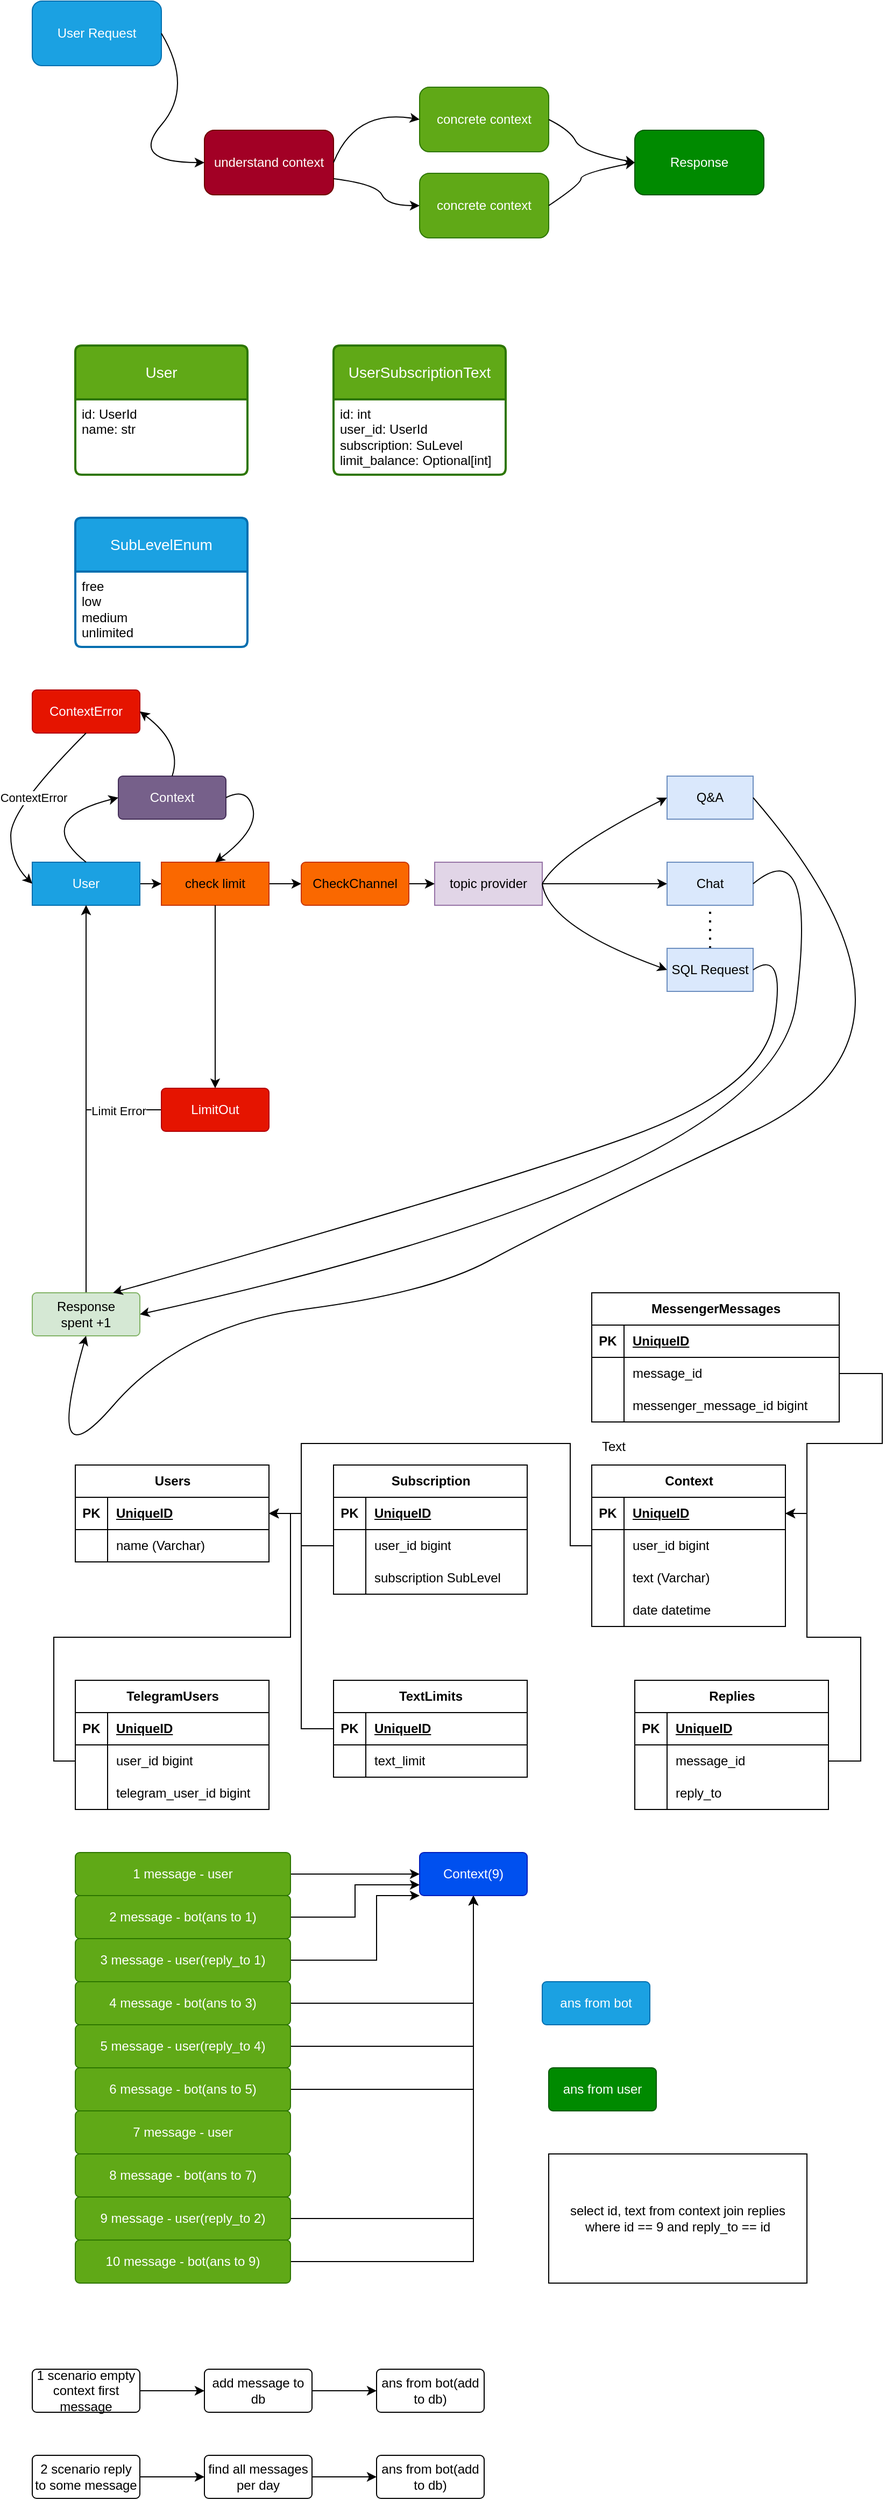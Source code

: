 <mxfile version="21.2.8" type="github">
  <diagram name="Страница 1" id="6RsI5PoxTVXbYfIFVnOP">
    <mxGraphModel dx="880" dy="484" grid="1" gridSize="10" guides="1" tooltips="1" connect="1" arrows="1" fold="1" page="1" pageScale="1" pageWidth="827" pageHeight="1169" math="0" shadow="0">
      <root>
        <mxCell id="0" />
        <mxCell id="1" parent="0" />
        <mxCell id="T8kyU2NZj58jvWLqdSKc-1" value="User Request" style="rounded=1;whiteSpace=wrap;html=1;fillColor=#1ba1e2;fontColor=#ffffff;strokeColor=#006EAF;" parent="1" vertex="1">
          <mxGeometry x="40" y="40" width="120" height="60" as="geometry" />
        </mxCell>
        <mxCell id="T8kyU2NZj58jvWLqdSKc-2" value="understand context" style="rounded=1;whiteSpace=wrap;html=1;fillColor=#a20025;fontColor=#ffffff;strokeColor=#6F0000;" parent="1" vertex="1">
          <mxGeometry x="200" y="160" width="120" height="60" as="geometry" />
        </mxCell>
        <mxCell id="T8kyU2NZj58jvWLqdSKc-3" value="concrete context" style="rounded=1;whiteSpace=wrap;html=1;fillColor=#60a917;fontColor=#ffffff;strokeColor=#2D7600;" parent="1" vertex="1">
          <mxGeometry x="400" y="120" width="120" height="60" as="geometry" />
        </mxCell>
        <mxCell id="T8kyU2NZj58jvWLqdSKc-4" value="concrete context" style="rounded=1;whiteSpace=wrap;html=1;fillColor=#60a917;fontColor=#ffffff;strokeColor=#2D7600;" parent="1" vertex="1">
          <mxGeometry x="400" y="200" width="120" height="60" as="geometry" />
        </mxCell>
        <mxCell id="T8kyU2NZj58jvWLqdSKc-5" value="" style="curved=1;endArrow=classic;html=1;rounded=0;exitX=1;exitY=0.5;exitDx=0;exitDy=0;entryX=0;entryY=0.5;entryDx=0;entryDy=0;" parent="1" source="T8kyU2NZj58jvWLqdSKc-1" target="T8kyU2NZj58jvWLqdSKc-2" edge="1">
          <mxGeometry width="50" height="50" relative="1" as="geometry">
            <mxPoint x="390" y="280" as="sourcePoint" />
            <mxPoint x="440" y="230" as="targetPoint" />
            <Array as="points">
              <mxPoint x="190" y="120" />
              <mxPoint x="130" y="190" />
            </Array>
          </mxGeometry>
        </mxCell>
        <mxCell id="T8kyU2NZj58jvWLqdSKc-6" value="" style="curved=1;endArrow=classic;html=1;rounded=0;exitX=1;exitY=0.5;exitDx=0;exitDy=0;entryX=0;entryY=0.5;entryDx=0;entryDy=0;" parent="1" source="T8kyU2NZj58jvWLqdSKc-2" target="T8kyU2NZj58jvWLqdSKc-3" edge="1">
          <mxGeometry width="50" height="50" relative="1" as="geometry">
            <mxPoint x="390" y="280" as="sourcePoint" />
            <mxPoint x="440" y="230" as="targetPoint" />
            <Array as="points">
              <mxPoint x="340" y="140" />
            </Array>
          </mxGeometry>
        </mxCell>
        <mxCell id="T8kyU2NZj58jvWLqdSKc-7" value="" style="curved=1;endArrow=classic;html=1;rounded=0;exitX=1;exitY=0.75;exitDx=0;exitDy=0;entryX=0;entryY=0.5;entryDx=0;entryDy=0;" parent="1" source="T8kyU2NZj58jvWLqdSKc-2" target="T8kyU2NZj58jvWLqdSKc-4" edge="1">
          <mxGeometry width="50" height="50" relative="1" as="geometry">
            <mxPoint x="360" y="370" as="sourcePoint" />
            <mxPoint x="410" y="320" as="targetPoint" />
            <Array as="points">
              <mxPoint x="360" y="210" />
              <mxPoint x="370" y="230" />
            </Array>
          </mxGeometry>
        </mxCell>
        <mxCell id="T8kyU2NZj58jvWLqdSKc-8" value="Response" style="rounded=1;whiteSpace=wrap;html=1;fillColor=#008a00;fontColor=#ffffff;strokeColor=#005700;" parent="1" vertex="1">
          <mxGeometry x="600" y="160" width="120" height="60" as="geometry" />
        </mxCell>
        <mxCell id="T8kyU2NZj58jvWLqdSKc-9" value="" style="curved=1;endArrow=classic;html=1;rounded=0;exitX=1;exitY=0.5;exitDx=0;exitDy=0;entryX=0;entryY=0.5;entryDx=0;entryDy=0;" parent="1" source="T8kyU2NZj58jvWLqdSKc-3" target="T8kyU2NZj58jvWLqdSKc-8" edge="1">
          <mxGeometry width="50" height="50" relative="1" as="geometry">
            <mxPoint x="570" y="140" as="sourcePoint" />
            <mxPoint x="620" y="90" as="targetPoint" />
            <Array as="points">
              <mxPoint x="540" y="160" />
              <mxPoint x="550" y="180" />
            </Array>
          </mxGeometry>
        </mxCell>
        <mxCell id="T8kyU2NZj58jvWLqdSKc-10" value="" style="curved=1;endArrow=classic;html=1;rounded=0;exitX=1;exitY=0.5;exitDx=0;exitDy=0;entryX=0;entryY=0.5;entryDx=0;entryDy=0;" parent="1" source="T8kyU2NZj58jvWLqdSKc-4" target="T8kyU2NZj58jvWLqdSKc-8" edge="1">
          <mxGeometry width="50" height="50" relative="1" as="geometry">
            <mxPoint x="700" y="280" as="sourcePoint" />
            <mxPoint x="750" y="230" as="targetPoint" />
            <Array as="points">
              <mxPoint x="550" y="210" />
              <mxPoint x="550" y="200" />
            </Array>
          </mxGeometry>
        </mxCell>
        <mxCell id="aFjH2-REhS1qnBzDX-Ag-1" value="User" style="swimlane;childLayout=stackLayout;horizontal=1;startSize=50;horizontalStack=0;rounded=1;fontSize=14;fontStyle=0;strokeWidth=2;resizeParent=0;resizeLast=1;shadow=0;dashed=0;align=center;arcSize=4;whiteSpace=wrap;html=1;fillColor=#60a917;fontColor=#ffffff;strokeColor=#2D7600;" parent="1" vertex="1">
          <mxGeometry x="80" y="360" width="160" height="120" as="geometry" />
        </mxCell>
        <mxCell id="aFjH2-REhS1qnBzDX-Ag-2" value="id: UserId&lt;br&gt;name: str" style="align=left;strokeColor=none;fillColor=none;spacingLeft=4;fontSize=12;verticalAlign=top;resizable=0;rotatable=0;part=1;html=1;" parent="aFjH2-REhS1qnBzDX-Ag-1" vertex="1">
          <mxGeometry y="50" width="160" height="70" as="geometry" />
        </mxCell>
        <mxCell id="aFjH2-REhS1qnBzDX-Ag-5" value="SubLevelEnum" style="swimlane;childLayout=stackLayout;horizontal=1;startSize=50;horizontalStack=0;rounded=1;fontSize=14;fontStyle=0;strokeWidth=2;resizeParent=0;resizeLast=1;shadow=0;dashed=0;align=center;arcSize=4;whiteSpace=wrap;html=1;fillColor=#1ba1e2;fontColor=#ffffff;strokeColor=#006EAF;" parent="1" vertex="1">
          <mxGeometry x="80" y="520" width="160" height="120" as="geometry" />
        </mxCell>
        <mxCell id="aFjH2-REhS1qnBzDX-Ag-6" value="free&lt;br&gt;low&lt;br&gt;medium&lt;br&gt;unlimited" style="align=left;strokeColor=none;fillColor=none;spacingLeft=4;fontSize=12;verticalAlign=top;resizable=0;rotatable=0;part=1;html=1;" parent="aFjH2-REhS1qnBzDX-Ag-5" vertex="1">
          <mxGeometry y="50" width="160" height="70" as="geometry" />
        </mxCell>
        <mxCell id="aFjH2-REhS1qnBzDX-Ag-9" style="edgeStyle=orthogonalEdgeStyle;rounded=0;orthogonalLoop=1;jettySize=auto;html=1;entryX=0;entryY=0.5;entryDx=0;entryDy=0;" parent="1" source="aFjH2-REhS1qnBzDX-Ag-7" target="aFjH2-REhS1qnBzDX-Ag-8" edge="1">
          <mxGeometry relative="1" as="geometry" />
        </mxCell>
        <mxCell id="aFjH2-REhS1qnBzDX-Ag-7" value="User" style="whiteSpace=wrap;html=1;align=center;fillColor=#1ba1e2;fontColor=#ffffff;strokeColor=#006EAF;" parent="1" vertex="1">
          <mxGeometry x="40" y="840" width="100" height="40" as="geometry" />
        </mxCell>
        <mxCell id="aFjH2-REhS1qnBzDX-Ag-48" style="edgeStyle=orthogonalEdgeStyle;rounded=0;orthogonalLoop=1;jettySize=auto;html=1;entryX=0;entryY=0.5;entryDx=0;entryDy=0;" parent="1" source="aFjH2-REhS1qnBzDX-Ag-8" target="aFjH2-REhS1qnBzDX-Ag-47" edge="1">
          <mxGeometry relative="1" as="geometry" />
        </mxCell>
        <mxCell id="aFjH2-REhS1qnBzDX-Ag-8" value="check limit" style="whiteSpace=wrap;html=1;align=center;fillColor=#fa6800;fontColor=#000000;strokeColor=#C73500;" parent="1" vertex="1">
          <mxGeometry x="160" y="840" width="100" height="40" as="geometry" />
        </mxCell>
        <mxCell id="aFjH2-REhS1qnBzDX-Ag-10" value="topic provider" style="whiteSpace=wrap;html=1;align=center;fillColor=#e1d5e7;strokeColor=#9673a6;" parent="1" vertex="1">
          <mxGeometry x="414" y="840" width="100" height="40" as="geometry" />
        </mxCell>
        <mxCell id="aFjH2-REhS1qnBzDX-Ag-11" value="UserSubscriptionText" style="swimlane;childLayout=stackLayout;horizontal=1;startSize=50;horizontalStack=0;rounded=1;fontSize=14;fontStyle=0;strokeWidth=2;resizeParent=0;resizeLast=1;shadow=0;dashed=0;align=center;arcSize=4;whiteSpace=wrap;html=1;fillColor=#60a917;fontColor=#ffffff;strokeColor=#2D7600;" parent="1" vertex="1">
          <mxGeometry x="320" y="360" width="160" height="120" as="geometry" />
        </mxCell>
        <mxCell id="aFjH2-REhS1qnBzDX-Ag-12" value="id: int&lt;br&gt;user_id: UserId&lt;br&gt;subscription: SuLevel&lt;br&gt;limit_balance: Optional[int]" style="align=left;strokeColor=none;fillColor=none;spacingLeft=4;fontSize=12;verticalAlign=top;resizable=0;rotatable=0;part=1;html=1;" parent="aFjH2-REhS1qnBzDX-Ag-11" vertex="1">
          <mxGeometry y="50" width="160" height="70" as="geometry" />
        </mxCell>
        <mxCell id="aFjH2-REhS1qnBzDX-Ag-15" value="Q&amp;amp;A" style="whiteSpace=wrap;html=1;align=center;fillColor=#dae8fc;strokeColor=#6c8ebf;" parent="1" vertex="1">
          <mxGeometry x="630" y="760" width="80" height="40" as="geometry" />
        </mxCell>
        <mxCell id="aFjH2-REhS1qnBzDX-Ag-16" value="Chat" style="whiteSpace=wrap;html=1;align=center;fillColor=#dae8fc;strokeColor=#6c8ebf;" parent="1" vertex="1">
          <mxGeometry x="630" y="840" width="80" height="40" as="geometry" />
        </mxCell>
        <mxCell id="aFjH2-REhS1qnBzDX-Ag-17" value="" style="endArrow=none;dashed=1;html=1;dashPattern=1 3;strokeWidth=2;rounded=0;entryX=0.5;entryY=1;entryDx=0;entryDy=0;exitX=0.5;exitY=0;exitDx=0;exitDy=0;" parent="1" source="aFjH2-REhS1qnBzDX-Ag-18" target="aFjH2-REhS1qnBzDX-Ag-16" edge="1">
          <mxGeometry width="50" height="50" relative="1" as="geometry">
            <mxPoint x="670" y="910" as="sourcePoint" />
            <mxPoint x="680" y="900" as="targetPoint" />
          </mxGeometry>
        </mxCell>
        <mxCell id="aFjH2-REhS1qnBzDX-Ag-18" value="SQL Request" style="whiteSpace=wrap;html=1;align=center;fillColor=#dae8fc;strokeColor=#6c8ebf;" parent="1" vertex="1">
          <mxGeometry x="630" y="920" width="80" height="40" as="geometry" />
        </mxCell>
        <mxCell id="aFjH2-REhS1qnBzDX-Ag-19" value="" style="curved=1;endArrow=classic;html=1;rounded=0;exitX=1;exitY=0.5;exitDx=0;exitDy=0;entryX=0;entryY=0.5;entryDx=0;entryDy=0;" parent="1" source="aFjH2-REhS1qnBzDX-Ag-10" target="aFjH2-REhS1qnBzDX-Ag-15" edge="1">
          <mxGeometry width="50" height="50" relative="1" as="geometry">
            <mxPoint x="410" y="800" as="sourcePoint" />
            <mxPoint x="460" y="750" as="targetPoint" />
            <Array as="points">
              <mxPoint x="530" y="830" />
            </Array>
          </mxGeometry>
        </mxCell>
        <mxCell id="aFjH2-REhS1qnBzDX-Ag-20" value="" style="curved=1;endArrow=classic;html=1;rounded=0;exitX=1;exitY=0.5;exitDx=0;exitDy=0;entryX=0;entryY=0.5;entryDx=0;entryDy=0;" parent="1" source="aFjH2-REhS1qnBzDX-Ag-10" target="aFjH2-REhS1qnBzDX-Ag-16" edge="1">
          <mxGeometry width="50" height="50" relative="1" as="geometry">
            <mxPoint x="480" y="870" as="sourcePoint" />
            <mxPoint x="530" y="820" as="targetPoint" />
            <Array as="points">
              <mxPoint x="550" y="860" />
            </Array>
          </mxGeometry>
        </mxCell>
        <mxCell id="aFjH2-REhS1qnBzDX-Ag-21" value="" style="curved=1;endArrow=classic;html=1;rounded=0;exitX=1;exitY=0.5;exitDx=0;exitDy=0;entryX=0;entryY=0.5;entryDx=0;entryDy=0;" parent="1" source="aFjH2-REhS1qnBzDX-Ag-10" target="aFjH2-REhS1qnBzDX-Ag-18" edge="1">
          <mxGeometry width="50" height="50" relative="1" as="geometry">
            <mxPoint x="520" y="950" as="sourcePoint" />
            <mxPoint x="570" y="900" as="targetPoint" />
            <Array as="points">
              <mxPoint x="520" y="900" />
            </Array>
          </mxGeometry>
        </mxCell>
        <mxCell id="aFjH2-REhS1qnBzDX-Ag-26" style="edgeStyle=orthogonalEdgeStyle;rounded=0;orthogonalLoop=1;jettySize=auto;html=1;exitX=0.5;exitY=0;exitDx=0;exitDy=0;entryX=0.5;entryY=1;entryDx=0;entryDy=0;" parent="1" source="aFjH2-REhS1qnBzDX-Ag-22" target="aFjH2-REhS1qnBzDX-Ag-7" edge="1">
          <mxGeometry relative="1" as="geometry" />
        </mxCell>
        <mxCell id="aFjH2-REhS1qnBzDX-Ag-22" value="Response&lt;br&gt;spent +1" style="rounded=1;arcSize=10;whiteSpace=wrap;html=1;align=center;fillColor=#d5e8d4;strokeColor=#82b366;" parent="1" vertex="1">
          <mxGeometry x="40" y="1240" width="100" height="40" as="geometry" />
        </mxCell>
        <mxCell id="aFjH2-REhS1qnBzDX-Ag-23" value="" style="curved=1;endArrow=classic;html=1;rounded=0;exitX=1;exitY=0.5;exitDx=0;exitDy=0;entryX=0.5;entryY=1;entryDx=0;entryDy=0;" parent="1" source="aFjH2-REhS1qnBzDX-Ag-15" target="aFjH2-REhS1qnBzDX-Ag-22" edge="1">
          <mxGeometry width="50" height="50" relative="1" as="geometry">
            <mxPoint x="700" y="790" as="sourcePoint" />
            <mxPoint x="750" y="740" as="targetPoint" />
            <Array as="points">
              <mxPoint x="900" y="1000" />
              <mxPoint x="520" y="1180" />
              <mxPoint x="410" y="1240" />
              <mxPoint x="180" y="1270" />
              <mxPoint x="50" y="1420" />
            </Array>
          </mxGeometry>
        </mxCell>
        <mxCell id="aFjH2-REhS1qnBzDX-Ag-24" value="" style="curved=1;endArrow=classic;html=1;rounded=0;exitX=1;exitY=0.5;exitDx=0;exitDy=0;entryX=1;entryY=0.5;entryDx=0;entryDy=0;" parent="1" source="aFjH2-REhS1qnBzDX-Ag-16" target="aFjH2-REhS1qnBzDX-Ag-22" edge="1">
          <mxGeometry width="50" height="50" relative="1" as="geometry">
            <mxPoint x="720" y="810" as="sourcePoint" />
            <mxPoint x="770" y="760" as="targetPoint" />
            <Array as="points">
              <mxPoint x="770" y="810" />
              <mxPoint x="730" y="1130" />
            </Array>
          </mxGeometry>
        </mxCell>
        <mxCell id="aFjH2-REhS1qnBzDX-Ag-25" value="" style="curved=1;endArrow=classic;html=1;rounded=0;exitX=1;exitY=0.5;exitDx=0;exitDy=0;entryX=0.75;entryY=0;entryDx=0;entryDy=0;" parent="1" source="aFjH2-REhS1qnBzDX-Ag-18" target="aFjH2-REhS1qnBzDX-Ag-22" edge="1">
          <mxGeometry width="50" height="50" relative="1" as="geometry">
            <mxPoint x="690" y="920" as="sourcePoint" />
            <mxPoint x="740" y="870" as="targetPoint" />
            <Array as="points">
              <mxPoint x="740" y="920" />
              <mxPoint x="720" y="1050" />
              <mxPoint x="470" y="1140" />
            </Array>
          </mxGeometry>
        </mxCell>
        <mxCell id="aFjH2-REhS1qnBzDX-Ag-29" style="edgeStyle=orthogonalEdgeStyle;rounded=0;orthogonalLoop=1;jettySize=auto;html=1;entryX=0.5;entryY=1;entryDx=0;entryDy=0;" parent="1" source="aFjH2-REhS1qnBzDX-Ag-28" target="aFjH2-REhS1qnBzDX-Ag-7" edge="1">
          <mxGeometry relative="1" as="geometry" />
        </mxCell>
        <mxCell id="aFjH2-REhS1qnBzDX-Ag-30" value="Limit Error" style="edgeLabel;html=1;align=center;verticalAlign=middle;resizable=0;points=[];" parent="aFjH2-REhS1qnBzDX-Ag-29" vertex="1" connectable="0">
          <mxGeometry x="-0.035" y="2" relative="1" as="geometry">
            <mxPoint x="32" y="56" as="offset" />
          </mxGeometry>
        </mxCell>
        <mxCell id="aFjH2-REhS1qnBzDX-Ag-28" value="LimitOut" style="rounded=1;arcSize=10;whiteSpace=wrap;html=1;align=center;fillColor=#e51400;fontColor=#ffffff;strokeColor=#B20000;" parent="1" vertex="1">
          <mxGeometry x="160" y="1050" width="100" height="40" as="geometry" />
        </mxCell>
        <mxCell id="aFjH2-REhS1qnBzDX-Ag-37" style="edgeStyle=orthogonalEdgeStyle;rounded=0;orthogonalLoop=1;jettySize=auto;html=1;entryX=0.5;entryY=0;entryDx=0;entryDy=0;exitX=0.5;exitY=1;exitDx=0;exitDy=0;" parent="1" source="aFjH2-REhS1qnBzDX-Ag-8" target="aFjH2-REhS1qnBzDX-Ag-28" edge="1">
          <mxGeometry relative="1" as="geometry">
            <mxPoint x="250" y="1040" as="sourcePoint" />
          </mxGeometry>
        </mxCell>
        <mxCell id="aFjH2-REhS1qnBzDX-Ag-38" value="Context" style="rounded=1;arcSize=10;whiteSpace=wrap;html=1;align=center;fillColor=#76608a;fontColor=#ffffff;strokeColor=#432D57;" parent="1" vertex="1">
          <mxGeometry x="120" y="760" width="100" height="40" as="geometry" />
        </mxCell>
        <mxCell id="aFjH2-REhS1qnBzDX-Ag-39" value="" style="curved=1;endArrow=classic;html=1;rounded=0;exitX=0.5;exitY=0;exitDx=0;exitDy=0;entryX=0;entryY=0.5;entryDx=0;entryDy=0;" parent="1" source="aFjH2-REhS1qnBzDX-Ag-7" target="aFjH2-REhS1qnBzDX-Ag-38" edge="1">
          <mxGeometry width="50" height="50" relative="1" as="geometry">
            <mxPoint x="220" y="820" as="sourcePoint" />
            <mxPoint x="270" y="770" as="targetPoint" />
            <Array as="points">
              <mxPoint x="40" y="800" />
            </Array>
          </mxGeometry>
        </mxCell>
        <mxCell id="aFjH2-REhS1qnBzDX-Ag-40" value="" style="curved=1;endArrow=classic;html=1;rounded=0;exitX=1;exitY=0.5;exitDx=0;exitDy=0;entryX=0.5;entryY=0;entryDx=0;entryDy=0;" parent="1" source="aFjH2-REhS1qnBzDX-Ag-38" target="aFjH2-REhS1qnBzDX-Ag-8" edge="1">
          <mxGeometry width="50" height="50" relative="1" as="geometry">
            <mxPoint x="260" y="800" as="sourcePoint" />
            <mxPoint x="310" y="750" as="targetPoint" />
            <Array as="points">
              <mxPoint x="240" y="770" />
              <mxPoint x="250" y="810" />
            </Array>
          </mxGeometry>
        </mxCell>
        <mxCell id="aFjH2-REhS1qnBzDX-Ag-42" value="ContextError" style="rounded=1;arcSize=10;whiteSpace=wrap;html=1;align=center;fillColor=#e51400;fontColor=#ffffff;strokeColor=#B20000;" parent="1" vertex="1">
          <mxGeometry x="40" y="680" width="100" height="40" as="geometry" />
        </mxCell>
        <mxCell id="aFjH2-REhS1qnBzDX-Ag-43" value="" style="curved=1;endArrow=classic;html=1;rounded=0;exitX=0.5;exitY=0;exitDx=0;exitDy=0;entryX=1;entryY=0.5;entryDx=0;entryDy=0;" parent="1" source="aFjH2-REhS1qnBzDX-Ag-38" target="aFjH2-REhS1qnBzDX-Ag-42" edge="1">
          <mxGeometry width="50" height="50" relative="1" as="geometry">
            <mxPoint x="170" y="730" as="sourcePoint" />
            <mxPoint x="220" y="680" as="targetPoint" />
            <Array as="points">
              <mxPoint x="180" y="730" />
            </Array>
          </mxGeometry>
        </mxCell>
        <mxCell id="aFjH2-REhS1qnBzDX-Ag-44" value="" style="curved=1;endArrow=classic;html=1;rounded=0;exitX=0.5;exitY=1;exitDx=0;exitDy=0;entryX=0;entryY=0.5;entryDx=0;entryDy=0;" parent="1" source="aFjH2-REhS1qnBzDX-Ag-42" target="aFjH2-REhS1qnBzDX-Ag-7" edge="1">
          <mxGeometry width="50" height="50" relative="1" as="geometry">
            <mxPoint x="-50" y="780" as="sourcePoint" />
            <mxPoint y="730" as="targetPoint" />
            <Array as="points">
              <mxPoint x="20" y="790" />
              <mxPoint x="20" y="840" />
            </Array>
          </mxGeometry>
        </mxCell>
        <mxCell id="aFjH2-REhS1qnBzDX-Ag-45" value="ContextError" style="edgeLabel;html=1;align=center;verticalAlign=middle;resizable=0;points=[];" parent="aFjH2-REhS1qnBzDX-Ag-44" vertex="1" connectable="0">
          <mxGeometry x="-0.129" y="8" relative="1" as="geometry">
            <mxPoint as="offset" />
          </mxGeometry>
        </mxCell>
        <mxCell id="aFjH2-REhS1qnBzDX-Ag-49" style="edgeStyle=orthogonalEdgeStyle;rounded=0;orthogonalLoop=1;jettySize=auto;html=1;entryX=0;entryY=0.5;entryDx=0;entryDy=0;" parent="1" source="aFjH2-REhS1qnBzDX-Ag-47" target="aFjH2-REhS1qnBzDX-Ag-10" edge="1">
          <mxGeometry relative="1" as="geometry" />
        </mxCell>
        <mxCell id="aFjH2-REhS1qnBzDX-Ag-47" value="CheckChannel" style="rounded=1;arcSize=10;whiteSpace=wrap;html=1;align=center;fillColor=#fa6800;fontColor=#000000;strokeColor=#C73500;" parent="1" vertex="1">
          <mxGeometry x="290" y="840" width="100" height="40" as="geometry" />
        </mxCell>
        <mxCell id="ORnXR_ClGoXsmL2BojM3-41" style="edgeStyle=orthogonalEdgeStyle;rounded=0;orthogonalLoop=1;jettySize=auto;html=1;entryX=0;entryY=0.5;entryDx=0;entryDy=0;" parent="1" edge="1">
          <mxGeometry relative="1" as="geometry">
            <Array as="points">
              <mxPoint x="520" y="1515" />
              <mxPoint x="520" y="1390" />
              <mxPoint x="40" y="1390" />
              <mxPoint x="40" y="1515" />
            </Array>
            <mxPoint x="80" y="1515" as="targetPoint" />
          </mxGeometry>
        </mxCell>
        <mxCell id="3xsTGDCE_ri1HnCmCkEs-1" value="Users" style="shape=table;startSize=30;container=1;collapsible=1;childLayout=tableLayout;fixedRows=1;rowLines=0;fontStyle=1;align=center;resizeLast=1;html=1;" parent="1" vertex="1">
          <mxGeometry x="80" y="1400" width="180" height="90" as="geometry" />
        </mxCell>
        <mxCell id="3xsTGDCE_ri1HnCmCkEs-2" value="" style="shape=tableRow;horizontal=0;startSize=0;swimlaneHead=0;swimlaneBody=0;fillColor=none;collapsible=0;dropTarget=0;points=[[0,0.5],[1,0.5]];portConstraint=eastwest;top=0;left=0;right=0;bottom=1;" parent="3xsTGDCE_ri1HnCmCkEs-1" vertex="1">
          <mxGeometry y="30" width="180" height="30" as="geometry" />
        </mxCell>
        <mxCell id="3xsTGDCE_ri1HnCmCkEs-3" value="PK" style="shape=partialRectangle;connectable=0;fillColor=none;top=0;left=0;bottom=0;right=0;fontStyle=1;overflow=hidden;whiteSpace=wrap;html=1;" parent="3xsTGDCE_ri1HnCmCkEs-2" vertex="1">
          <mxGeometry width="30" height="30" as="geometry">
            <mxRectangle width="30" height="30" as="alternateBounds" />
          </mxGeometry>
        </mxCell>
        <mxCell id="3xsTGDCE_ri1HnCmCkEs-4" value="UniqueID" style="shape=partialRectangle;connectable=0;fillColor=none;top=0;left=0;bottom=0;right=0;align=left;spacingLeft=6;fontStyle=5;overflow=hidden;whiteSpace=wrap;html=1;" parent="3xsTGDCE_ri1HnCmCkEs-2" vertex="1">
          <mxGeometry x="30" width="150" height="30" as="geometry">
            <mxRectangle width="150" height="30" as="alternateBounds" />
          </mxGeometry>
        </mxCell>
        <mxCell id="3xsTGDCE_ri1HnCmCkEs-5" value="" style="shape=tableRow;horizontal=0;startSize=0;swimlaneHead=0;swimlaneBody=0;fillColor=none;collapsible=0;dropTarget=0;points=[[0,0.5],[1,0.5]];portConstraint=eastwest;top=0;left=0;right=0;bottom=0;" parent="3xsTGDCE_ri1HnCmCkEs-1" vertex="1">
          <mxGeometry y="60" width="180" height="30" as="geometry" />
        </mxCell>
        <mxCell id="3xsTGDCE_ri1HnCmCkEs-6" value="" style="shape=partialRectangle;connectable=0;fillColor=none;top=0;left=0;bottom=0;right=0;editable=1;overflow=hidden;whiteSpace=wrap;html=1;" parent="3xsTGDCE_ri1HnCmCkEs-5" vertex="1">
          <mxGeometry width="30" height="30" as="geometry">
            <mxRectangle width="30" height="30" as="alternateBounds" />
          </mxGeometry>
        </mxCell>
        <mxCell id="3xsTGDCE_ri1HnCmCkEs-7" value="name (Varchar)" style="shape=partialRectangle;connectable=0;fillColor=none;top=0;left=0;bottom=0;right=0;align=left;spacingLeft=6;overflow=hidden;whiteSpace=wrap;html=1;" parent="3xsTGDCE_ri1HnCmCkEs-5" vertex="1">
          <mxGeometry x="30" width="150" height="30" as="geometry">
            <mxRectangle width="150" height="30" as="alternateBounds" />
          </mxGeometry>
        </mxCell>
        <mxCell id="3xsTGDCE_ri1HnCmCkEs-27" value="Subscription" style="shape=table;startSize=30;container=1;collapsible=1;childLayout=tableLayout;fixedRows=1;rowLines=0;fontStyle=1;align=center;resizeLast=1;html=1;" parent="1" vertex="1">
          <mxGeometry x="320" y="1400" width="180" height="120" as="geometry" />
        </mxCell>
        <mxCell id="3xsTGDCE_ri1HnCmCkEs-28" value="" style="shape=tableRow;horizontal=0;startSize=0;swimlaneHead=0;swimlaneBody=0;fillColor=none;collapsible=0;dropTarget=0;points=[[0,0.5],[1,0.5]];portConstraint=eastwest;top=0;left=0;right=0;bottom=1;" parent="3xsTGDCE_ri1HnCmCkEs-27" vertex="1">
          <mxGeometry y="30" width="180" height="30" as="geometry" />
        </mxCell>
        <mxCell id="3xsTGDCE_ri1HnCmCkEs-29" value="PK" style="shape=partialRectangle;connectable=0;fillColor=none;top=0;left=0;bottom=0;right=0;fontStyle=1;overflow=hidden;whiteSpace=wrap;html=1;" parent="3xsTGDCE_ri1HnCmCkEs-28" vertex="1">
          <mxGeometry width="30" height="30" as="geometry">
            <mxRectangle width="30" height="30" as="alternateBounds" />
          </mxGeometry>
        </mxCell>
        <mxCell id="3xsTGDCE_ri1HnCmCkEs-30" value="UniqueID" style="shape=partialRectangle;connectable=0;fillColor=none;top=0;left=0;bottom=0;right=0;align=left;spacingLeft=6;fontStyle=5;overflow=hidden;whiteSpace=wrap;html=1;" parent="3xsTGDCE_ri1HnCmCkEs-28" vertex="1">
          <mxGeometry x="30" width="150" height="30" as="geometry">
            <mxRectangle width="150" height="30" as="alternateBounds" />
          </mxGeometry>
        </mxCell>
        <mxCell id="3xsTGDCE_ri1HnCmCkEs-31" value="" style="shape=tableRow;horizontal=0;startSize=0;swimlaneHead=0;swimlaneBody=0;fillColor=none;collapsible=0;dropTarget=0;points=[[0,0.5],[1,0.5]];portConstraint=eastwest;top=0;left=0;right=0;bottom=0;" parent="3xsTGDCE_ri1HnCmCkEs-27" vertex="1">
          <mxGeometry y="60" width="180" height="30" as="geometry" />
        </mxCell>
        <mxCell id="3xsTGDCE_ri1HnCmCkEs-32" value="" style="shape=partialRectangle;connectable=0;fillColor=none;top=0;left=0;bottom=0;right=0;editable=1;overflow=hidden;whiteSpace=wrap;html=1;" parent="3xsTGDCE_ri1HnCmCkEs-31" vertex="1">
          <mxGeometry width="30" height="30" as="geometry">
            <mxRectangle width="30" height="30" as="alternateBounds" />
          </mxGeometry>
        </mxCell>
        <mxCell id="3xsTGDCE_ri1HnCmCkEs-33" value="user_id bigint" style="shape=partialRectangle;connectable=0;fillColor=none;top=0;left=0;bottom=0;right=0;align=left;spacingLeft=6;overflow=hidden;whiteSpace=wrap;html=1;" parent="3xsTGDCE_ri1HnCmCkEs-31" vertex="1">
          <mxGeometry x="30" width="150" height="30" as="geometry">
            <mxRectangle width="150" height="30" as="alternateBounds" />
          </mxGeometry>
        </mxCell>
        <mxCell id="3xsTGDCE_ri1HnCmCkEs-34" value="" style="shape=tableRow;horizontal=0;startSize=0;swimlaneHead=0;swimlaneBody=0;fillColor=none;collapsible=0;dropTarget=0;points=[[0,0.5],[1,0.5]];portConstraint=eastwest;top=0;left=0;right=0;bottom=0;" parent="3xsTGDCE_ri1HnCmCkEs-27" vertex="1">
          <mxGeometry y="90" width="180" height="30" as="geometry" />
        </mxCell>
        <mxCell id="3xsTGDCE_ri1HnCmCkEs-35" value="" style="shape=partialRectangle;connectable=0;fillColor=none;top=0;left=0;bottom=0;right=0;editable=1;overflow=hidden;whiteSpace=wrap;html=1;" parent="3xsTGDCE_ri1HnCmCkEs-34" vertex="1">
          <mxGeometry width="30" height="30" as="geometry">
            <mxRectangle width="30" height="30" as="alternateBounds" />
          </mxGeometry>
        </mxCell>
        <mxCell id="3xsTGDCE_ri1HnCmCkEs-36" value="subscription SubLevel" style="shape=partialRectangle;connectable=0;fillColor=none;top=0;left=0;bottom=0;right=0;align=left;spacingLeft=6;overflow=hidden;whiteSpace=wrap;html=1;" parent="3xsTGDCE_ri1HnCmCkEs-34" vertex="1">
          <mxGeometry x="30" width="150" height="30" as="geometry">
            <mxRectangle width="150" height="30" as="alternateBounds" />
          </mxGeometry>
        </mxCell>
        <mxCell id="3xsTGDCE_ri1HnCmCkEs-40" value="TelegramUsers" style="shape=table;startSize=30;container=1;collapsible=1;childLayout=tableLayout;fixedRows=1;rowLines=0;fontStyle=1;align=center;resizeLast=1;html=1;" parent="1" vertex="1">
          <mxGeometry x="80" y="1600" width="180" height="120" as="geometry" />
        </mxCell>
        <mxCell id="3xsTGDCE_ri1HnCmCkEs-41" value="" style="shape=tableRow;horizontal=0;startSize=0;swimlaneHead=0;swimlaneBody=0;fillColor=none;collapsible=0;dropTarget=0;points=[[0,0.5],[1,0.5]];portConstraint=eastwest;top=0;left=0;right=0;bottom=1;" parent="3xsTGDCE_ri1HnCmCkEs-40" vertex="1">
          <mxGeometry y="30" width="180" height="30" as="geometry" />
        </mxCell>
        <mxCell id="3xsTGDCE_ri1HnCmCkEs-42" value="PK" style="shape=partialRectangle;connectable=0;fillColor=none;top=0;left=0;bottom=0;right=0;fontStyle=1;overflow=hidden;whiteSpace=wrap;html=1;" parent="3xsTGDCE_ri1HnCmCkEs-41" vertex="1">
          <mxGeometry width="30" height="30" as="geometry">
            <mxRectangle width="30" height="30" as="alternateBounds" />
          </mxGeometry>
        </mxCell>
        <mxCell id="3xsTGDCE_ri1HnCmCkEs-43" value="UniqueID" style="shape=partialRectangle;connectable=0;fillColor=none;top=0;left=0;bottom=0;right=0;align=left;spacingLeft=6;fontStyle=5;overflow=hidden;whiteSpace=wrap;html=1;" parent="3xsTGDCE_ri1HnCmCkEs-41" vertex="1">
          <mxGeometry x="30" width="150" height="30" as="geometry">
            <mxRectangle width="150" height="30" as="alternateBounds" />
          </mxGeometry>
        </mxCell>
        <mxCell id="3xsTGDCE_ri1HnCmCkEs-44" value="" style="shape=tableRow;horizontal=0;startSize=0;swimlaneHead=0;swimlaneBody=0;fillColor=none;collapsible=0;dropTarget=0;points=[[0,0.5],[1,0.5]];portConstraint=eastwest;top=0;left=0;right=0;bottom=0;" parent="3xsTGDCE_ri1HnCmCkEs-40" vertex="1">
          <mxGeometry y="60" width="180" height="30" as="geometry" />
        </mxCell>
        <mxCell id="3xsTGDCE_ri1HnCmCkEs-45" value="" style="shape=partialRectangle;connectable=0;fillColor=none;top=0;left=0;bottom=0;right=0;editable=1;overflow=hidden;whiteSpace=wrap;html=1;" parent="3xsTGDCE_ri1HnCmCkEs-44" vertex="1">
          <mxGeometry width="30" height="30" as="geometry">
            <mxRectangle width="30" height="30" as="alternateBounds" />
          </mxGeometry>
        </mxCell>
        <mxCell id="3xsTGDCE_ri1HnCmCkEs-46" value="user_id bigint" style="shape=partialRectangle;connectable=0;fillColor=none;top=0;left=0;bottom=0;right=0;align=left;spacingLeft=6;overflow=hidden;whiteSpace=wrap;html=1;" parent="3xsTGDCE_ri1HnCmCkEs-44" vertex="1">
          <mxGeometry x="30" width="150" height="30" as="geometry">
            <mxRectangle width="150" height="30" as="alternateBounds" />
          </mxGeometry>
        </mxCell>
        <mxCell id="3xsTGDCE_ri1HnCmCkEs-47" value="" style="shape=tableRow;horizontal=0;startSize=0;swimlaneHead=0;swimlaneBody=0;fillColor=none;collapsible=0;dropTarget=0;points=[[0,0.5],[1,0.5]];portConstraint=eastwest;top=0;left=0;right=0;bottom=0;" parent="3xsTGDCE_ri1HnCmCkEs-40" vertex="1">
          <mxGeometry y="90" width="180" height="30" as="geometry" />
        </mxCell>
        <mxCell id="3xsTGDCE_ri1HnCmCkEs-48" value="" style="shape=partialRectangle;connectable=0;fillColor=none;top=0;left=0;bottom=0;right=0;editable=1;overflow=hidden;whiteSpace=wrap;html=1;" parent="3xsTGDCE_ri1HnCmCkEs-47" vertex="1">
          <mxGeometry width="30" height="30" as="geometry">
            <mxRectangle width="30" height="30" as="alternateBounds" />
          </mxGeometry>
        </mxCell>
        <mxCell id="3xsTGDCE_ri1HnCmCkEs-49" value="telegram_user_id bigint" style="shape=partialRectangle;connectable=0;fillColor=none;top=0;left=0;bottom=0;right=0;align=left;spacingLeft=6;overflow=hidden;whiteSpace=wrap;html=1;" parent="3xsTGDCE_ri1HnCmCkEs-47" vertex="1">
          <mxGeometry x="30" width="150" height="30" as="geometry">
            <mxRectangle width="150" height="30" as="alternateBounds" />
          </mxGeometry>
        </mxCell>
        <mxCell id="3xsTGDCE_ri1HnCmCkEs-53" value="MessengerMessages" style="shape=table;startSize=30;container=1;collapsible=1;childLayout=tableLayout;fixedRows=1;rowLines=0;fontStyle=1;align=center;resizeLast=1;html=1;" parent="1" vertex="1">
          <mxGeometry x="560" y="1240" width="230" height="120" as="geometry" />
        </mxCell>
        <mxCell id="3xsTGDCE_ri1HnCmCkEs-54" value="" style="shape=tableRow;horizontal=0;startSize=0;swimlaneHead=0;swimlaneBody=0;fillColor=none;collapsible=0;dropTarget=0;points=[[0,0.5],[1,0.5]];portConstraint=eastwest;top=0;left=0;right=0;bottom=1;" parent="3xsTGDCE_ri1HnCmCkEs-53" vertex="1">
          <mxGeometry y="30" width="230" height="30" as="geometry" />
        </mxCell>
        <mxCell id="3xsTGDCE_ri1HnCmCkEs-55" value="PK" style="shape=partialRectangle;connectable=0;fillColor=none;top=0;left=0;bottom=0;right=0;fontStyle=1;overflow=hidden;whiteSpace=wrap;html=1;" parent="3xsTGDCE_ri1HnCmCkEs-54" vertex="1">
          <mxGeometry width="30" height="30" as="geometry">
            <mxRectangle width="30" height="30" as="alternateBounds" />
          </mxGeometry>
        </mxCell>
        <mxCell id="3xsTGDCE_ri1HnCmCkEs-56" value="UniqueID" style="shape=partialRectangle;connectable=0;fillColor=none;top=0;left=0;bottom=0;right=0;align=left;spacingLeft=6;fontStyle=5;overflow=hidden;whiteSpace=wrap;html=1;" parent="3xsTGDCE_ri1HnCmCkEs-54" vertex="1">
          <mxGeometry x="30" width="200" height="30" as="geometry">
            <mxRectangle width="200" height="30" as="alternateBounds" />
          </mxGeometry>
        </mxCell>
        <mxCell id="3xsTGDCE_ri1HnCmCkEs-57" value="" style="shape=tableRow;horizontal=0;startSize=0;swimlaneHead=0;swimlaneBody=0;fillColor=none;collapsible=0;dropTarget=0;points=[[0,0.5],[1,0.5]];portConstraint=eastwest;top=0;left=0;right=0;bottom=0;" parent="3xsTGDCE_ri1HnCmCkEs-53" vertex="1">
          <mxGeometry y="60" width="230" height="30" as="geometry" />
        </mxCell>
        <mxCell id="3xsTGDCE_ri1HnCmCkEs-58" value="" style="shape=partialRectangle;connectable=0;fillColor=none;top=0;left=0;bottom=0;right=0;editable=1;overflow=hidden;whiteSpace=wrap;html=1;" parent="3xsTGDCE_ri1HnCmCkEs-57" vertex="1">
          <mxGeometry width="30" height="30" as="geometry">
            <mxRectangle width="30" height="30" as="alternateBounds" />
          </mxGeometry>
        </mxCell>
        <mxCell id="3xsTGDCE_ri1HnCmCkEs-59" value="message_id" style="shape=partialRectangle;connectable=0;fillColor=none;top=0;left=0;bottom=0;right=0;align=left;spacingLeft=6;overflow=hidden;whiteSpace=wrap;html=1;" parent="3xsTGDCE_ri1HnCmCkEs-57" vertex="1">
          <mxGeometry x="30" width="200" height="30" as="geometry">
            <mxRectangle width="200" height="30" as="alternateBounds" />
          </mxGeometry>
        </mxCell>
        <mxCell id="3xsTGDCE_ri1HnCmCkEs-60" value="" style="shape=tableRow;horizontal=0;startSize=0;swimlaneHead=0;swimlaneBody=0;fillColor=none;collapsible=0;dropTarget=0;points=[[0,0.5],[1,0.5]];portConstraint=eastwest;top=0;left=0;right=0;bottom=0;" parent="3xsTGDCE_ri1HnCmCkEs-53" vertex="1">
          <mxGeometry y="90" width="230" height="30" as="geometry" />
        </mxCell>
        <mxCell id="3xsTGDCE_ri1HnCmCkEs-61" value="" style="shape=partialRectangle;connectable=0;fillColor=none;top=0;left=0;bottom=0;right=0;editable=1;overflow=hidden;whiteSpace=wrap;html=1;" parent="3xsTGDCE_ri1HnCmCkEs-60" vertex="1">
          <mxGeometry width="30" height="30" as="geometry">
            <mxRectangle width="30" height="30" as="alternateBounds" />
          </mxGeometry>
        </mxCell>
        <mxCell id="3xsTGDCE_ri1HnCmCkEs-62" value="messenger_message_id bigint" style="shape=partialRectangle;connectable=0;fillColor=none;top=0;left=0;bottom=0;right=0;align=left;spacingLeft=6;overflow=hidden;whiteSpace=wrap;html=1;" parent="3xsTGDCE_ri1HnCmCkEs-60" vertex="1">
          <mxGeometry x="30" width="200" height="30" as="geometry">
            <mxRectangle width="200" height="30" as="alternateBounds" />
          </mxGeometry>
        </mxCell>
        <mxCell id="3xsTGDCE_ri1HnCmCkEs-66" value="Context" style="shape=table;startSize=30;container=1;collapsible=1;childLayout=tableLayout;fixedRows=1;rowLines=0;fontStyle=1;align=center;resizeLast=1;html=1;" parent="1" vertex="1">
          <mxGeometry x="560" y="1400" width="180" height="150" as="geometry" />
        </mxCell>
        <mxCell id="3xsTGDCE_ri1HnCmCkEs-67" value="" style="shape=tableRow;horizontal=0;startSize=0;swimlaneHead=0;swimlaneBody=0;fillColor=none;collapsible=0;dropTarget=0;points=[[0,0.5],[1,0.5]];portConstraint=eastwest;top=0;left=0;right=0;bottom=1;" parent="3xsTGDCE_ri1HnCmCkEs-66" vertex="1">
          <mxGeometry y="30" width="180" height="30" as="geometry" />
        </mxCell>
        <mxCell id="3xsTGDCE_ri1HnCmCkEs-68" value="PK" style="shape=partialRectangle;connectable=0;fillColor=none;top=0;left=0;bottom=0;right=0;fontStyle=1;overflow=hidden;whiteSpace=wrap;html=1;" parent="3xsTGDCE_ri1HnCmCkEs-67" vertex="1">
          <mxGeometry width="30" height="30" as="geometry">
            <mxRectangle width="30" height="30" as="alternateBounds" />
          </mxGeometry>
        </mxCell>
        <mxCell id="3xsTGDCE_ri1HnCmCkEs-69" value="UniqueID" style="shape=partialRectangle;connectable=0;fillColor=none;top=0;left=0;bottom=0;right=0;align=left;spacingLeft=6;fontStyle=5;overflow=hidden;whiteSpace=wrap;html=1;" parent="3xsTGDCE_ri1HnCmCkEs-67" vertex="1">
          <mxGeometry x="30" width="150" height="30" as="geometry">
            <mxRectangle width="150" height="30" as="alternateBounds" />
          </mxGeometry>
        </mxCell>
        <mxCell id="3xsTGDCE_ri1HnCmCkEs-70" value="" style="shape=tableRow;horizontal=0;startSize=0;swimlaneHead=0;swimlaneBody=0;fillColor=none;collapsible=0;dropTarget=0;points=[[0,0.5],[1,0.5]];portConstraint=eastwest;top=0;left=0;right=0;bottom=0;" parent="3xsTGDCE_ri1HnCmCkEs-66" vertex="1">
          <mxGeometry y="60" width="180" height="30" as="geometry" />
        </mxCell>
        <mxCell id="3xsTGDCE_ri1HnCmCkEs-71" value="" style="shape=partialRectangle;connectable=0;fillColor=none;top=0;left=0;bottom=0;right=0;editable=1;overflow=hidden;whiteSpace=wrap;html=1;" parent="3xsTGDCE_ri1HnCmCkEs-70" vertex="1">
          <mxGeometry width="30" height="30" as="geometry">
            <mxRectangle width="30" height="30" as="alternateBounds" />
          </mxGeometry>
        </mxCell>
        <mxCell id="3xsTGDCE_ri1HnCmCkEs-72" value="user_id bigint" style="shape=partialRectangle;connectable=0;fillColor=none;top=0;left=0;bottom=0;right=0;align=left;spacingLeft=6;overflow=hidden;whiteSpace=wrap;html=1;" parent="3xsTGDCE_ri1HnCmCkEs-70" vertex="1">
          <mxGeometry x="30" width="150" height="30" as="geometry">
            <mxRectangle width="150" height="30" as="alternateBounds" />
          </mxGeometry>
        </mxCell>
        <mxCell id="3xsTGDCE_ri1HnCmCkEs-73" value="" style="shape=tableRow;horizontal=0;startSize=0;swimlaneHead=0;swimlaneBody=0;fillColor=none;collapsible=0;dropTarget=0;points=[[0,0.5],[1,0.5]];portConstraint=eastwest;top=0;left=0;right=0;bottom=0;" parent="3xsTGDCE_ri1HnCmCkEs-66" vertex="1">
          <mxGeometry y="90" width="180" height="30" as="geometry" />
        </mxCell>
        <mxCell id="3xsTGDCE_ri1HnCmCkEs-74" value="" style="shape=partialRectangle;connectable=0;fillColor=none;top=0;left=0;bottom=0;right=0;editable=1;overflow=hidden;whiteSpace=wrap;html=1;" parent="3xsTGDCE_ri1HnCmCkEs-73" vertex="1">
          <mxGeometry width="30" height="30" as="geometry">
            <mxRectangle width="30" height="30" as="alternateBounds" />
          </mxGeometry>
        </mxCell>
        <mxCell id="3xsTGDCE_ri1HnCmCkEs-75" value="text (Varchar)" style="shape=partialRectangle;connectable=0;fillColor=none;top=0;left=0;bottom=0;right=0;align=left;spacingLeft=6;overflow=hidden;whiteSpace=wrap;html=1;" parent="3xsTGDCE_ri1HnCmCkEs-73" vertex="1">
          <mxGeometry x="30" width="150" height="30" as="geometry">
            <mxRectangle width="150" height="30" as="alternateBounds" />
          </mxGeometry>
        </mxCell>
        <mxCell id="3xsTGDCE_ri1HnCmCkEs-76" value="" style="shape=tableRow;horizontal=0;startSize=0;swimlaneHead=0;swimlaneBody=0;fillColor=none;collapsible=0;dropTarget=0;points=[[0,0.5],[1,0.5]];portConstraint=eastwest;top=0;left=0;right=0;bottom=0;" parent="3xsTGDCE_ri1HnCmCkEs-66" vertex="1">
          <mxGeometry y="120" width="180" height="30" as="geometry" />
        </mxCell>
        <mxCell id="3xsTGDCE_ri1HnCmCkEs-77" value="" style="shape=partialRectangle;connectable=0;fillColor=none;top=0;left=0;bottom=0;right=0;editable=1;overflow=hidden;whiteSpace=wrap;html=1;" parent="3xsTGDCE_ri1HnCmCkEs-76" vertex="1">
          <mxGeometry width="30" height="30" as="geometry">
            <mxRectangle width="30" height="30" as="alternateBounds" />
          </mxGeometry>
        </mxCell>
        <mxCell id="3xsTGDCE_ri1HnCmCkEs-78" value="date datetime" style="shape=partialRectangle;connectable=0;fillColor=none;top=0;left=0;bottom=0;right=0;align=left;spacingLeft=6;overflow=hidden;whiteSpace=wrap;html=1;" parent="3xsTGDCE_ri1HnCmCkEs-76" vertex="1">
          <mxGeometry x="30" width="150" height="30" as="geometry">
            <mxRectangle width="150" height="30" as="alternateBounds" />
          </mxGeometry>
        </mxCell>
        <mxCell id="3xsTGDCE_ri1HnCmCkEs-79" value="Replies" style="shape=table;startSize=30;container=1;collapsible=1;childLayout=tableLayout;fixedRows=1;rowLines=0;fontStyle=1;align=center;resizeLast=1;html=1;" parent="1" vertex="1">
          <mxGeometry x="600" y="1600" width="180" height="120" as="geometry" />
        </mxCell>
        <mxCell id="3xsTGDCE_ri1HnCmCkEs-80" value="" style="shape=tableRow;horizontal=0;startSize=0;swimlaneHead=0;swimlaneBody=0;fillColor=none;collapsible=0;dropTarget=0;points=[[0,0.5],[1,0.5]];portConstraint=eastwest;top=0;left=0;right=0;bottom=1;" parent="3xsTGDCE_ri1HnCmCkEs-79" vertex="1">
          <mxGeometry y="30" width="180" height="30" as="geometry" />
        </mxCell>
        <mxCell id="3xsTGDCE_ri1HnCmCkEs-81" value="PK" style="shape=partialRectangle;connectable=0;fillColor=none;top=0;left=0;bottom=0;right=0;fontStyle=1;overflow=hidden;whiteSpace=wrap;html=1;" parent="3xsTGDCE_ri1HnCmCkEs-80" vertex="1">
          <mxGeometry width="30" height="30" as="geometry">
            <mxRectangle width="30" height="30" as="alternateBounds" />
          </mxGeometry>
        </mxCell>
        <mxCell id="3xsTGDCE_ri1HnCmCkEs-82" value="UniqueID" style="shape=partialRectangle;connectable=0;fillColor=none;top=0;left=0;bottom=0;right=0;align=left;spacingLeft=6;fontStyle=5;overflow=hidden;whiteSpace=wrap;html=1;" parent="3xsTGDCE_ri1HnCmCkEs-80" vertex="1">
          <mxGeometry x="30" width="150" height="30" as="geometry">
            <mxRectangle width="150" height="30" as="alternateBounds" />
          </mxGeometry>
        </mxCell>
        <mxCell id="3xsTGDCE_ri1HnCmCkEs-83" value="" style="shape=tableRow;horizontal=0;startSize=0;swimlaneHead=0;swimlaneBody=0;fillColor=none;collapsible=0;dropTarget=0;points=[[0,0.5],[1,0.5]];portConstraint=eastwest;top=0;left=0;right=0;bottom=0;" parent="3xsTGDCE_ri1HnCmCkEs-79" vertex="1">
          <mxGeometry y="60" width="180" height="30" as="geometry" />
        </mxCell>
        <mxCell id="3xsTGDCE_ri1HnCmCkEs-84" value="" style="shape=partialRectangle;connectable=0;fillColor=none;top=0;left=0;bottom=0;right=0;editable=1;overflow=hidden;whiteSpace=wrap;html=1;" parent="3xsTGDCE_ri1HnCmCkEs-83" vertex="1">
          <mxGeometry width="30" height="30" as="geometry">
            <mxRectangle width="30" height="30" as="alternateBounds" />
          </mxGeometry>
        </mxCell>
        <mxCell id="3xsTGDCE_ri1HnCmCkEs-85" value="message_id" style="shape=partialRectangle;connectable=0;fillColor=none;top=0;left=0;bottom=0;right=0;align=left;spacingLeft=6;overflow=hidden;whiteSpace=wrap;html=1;" parent="3xsTGDCE_ri1HnCmCkEs-83" vertex="1">
          <mxGeometry x="30" width="150" height="30" as="geometry">
            <mxRectangle width="150" height="30" as="alternateBounds" />
          </mxGeometry>
        </mxCell>
        <mxCell id="3xsTGDCE_ri1HnCmCkEs-86" value="" style="shape=tableRow;horizontal=0;startSize=0;swimlaneHead=0;swimlaneBody=0;fillColor=none;collapsible=0;dropTarget=0;points=[[0,0.5],[1,0.5]];portConstraint=eastwest;top=0;left=0;right=0;bottom=0;" parent="3xsTGDCE_ri1HnCmCkEs-79" vertex="1">
          <mxGeometry y="90" width="180" height="30" as="geometry" />
        </mxCell>
        <mxCell id="3xsTGDCE_ri1HnCmCkEs-87" value="" style="shape=partialRectangle;connectable=0;fillColor=none;top=0;left=0;bottom=0;right=0;editable=1;overflow=hidden;whiteSpace=wrap;html=1;" parent="3xsTGDCE_ri1HnCmCkEs-86" vertex="1">
          <mxGeometry width="30" height="30" as="geometry">
            <mxRectangle width="30" height="30" as="alternateBounds" />
          </mxGeometry>
        </mxCell>
        <mxCell id="3xsTGDCE_ri1HnCmCkEs-88" value="reply_to" style="shape=partialRectangle;connectable=0;fillColor=none;top=0;left=0;bottom=0;right=0;align=left;spacingLeft=6;overflow=hidden;whiteSpace=wrap;html=1;" parent="3xsTGDCE_ri1HnCmCkEs-86" vertex="1">
          <mxGeometry x="30" width="150" height="30" as="geometry">
            <mxRectangle width="150" height="30" as="alternateBounds" />
          </mxGeometry>
        </mxCell>
        <mxCell id="3xsTGDCE_ri1HnCmCkEs-92" style="edgeStyle=orthogonalEdgeStyle;rounded=0;orthogonalLoop=1;jettySize=auto;html=1;entryX=1;entryY=0.5;entryDx=0;entryDy=0;" parent="1" source="3xsTGDCE_ri1HnCmCkEs-31" target="3xsTGDCE_ri1HnCmCkEs-2" edge="1">
          <mxGeometry relative="1" as="geometry" />
        </mxCell>
        <mxCell id="3xsTGDCE_ri1HnCmCkEs-93" style="edgeStyle=orthogonalEdgeStyle;rounded=0;orthogonalLoop=1;jettySize=auto;html=1;entryX=1;entryY=0.5;entryDx=0;entryDy=0;" parent="1" source="3xsTGDCE_ri1HnCmCkEs-70" target="3xsTGDCE_ri1HnCmCkEs-2" edge="1">
          <mxGeometry relative="1" as="geometry">
            <Array as="points">
              <mxPoint x="540" y="1475" />
              <mxPoint x="540" y="1380" />
              <mxPoint x="290" y="1380" />
              <mxPoint x="290" y="1445" />
            </Array>
          </mxGeometry>
        </mxCell>
        <mxCell id="3xsTGDCE_ri1HnCmCkEs-94" style="edgeStyle=orthogonalEdgeStyle;rounded=0;orthogonalLoop=1;jettySize=auto;html=1;entryX=1;entryY=0.5;entryDx=0;entryDy=0;" parent="1" source="3xsTGDCE_ri1HnCmCkEs-44" target="3xsTGDCE_ri1HnCmCkEs-2" edge="1">
          <mxGeometry relative="1" as="geometry" />
        </mxCell>
        <mxCell id="3xsTGDCE_ri1HnCmCkEs-97" style="edgeStyle=orthogonalEdgeStyle;rounded=0;orthogonalLoop=1;jettySize=auto;html=1;entryX=1;entryY=0.5;entryDx=0;entryDy=0;" parent="1" source="3xsTGDCE_ri1HnCmCkEs-57" target="3xsTGDCE_ri1HnCmCkEs-67" edge="1">
          <mxGeometry relative="1" as="geometry">
            <Array as="points">
              <mxPoint x="830" y="1315" />
              <mxPoint x="830" y="1380" />
              <mxPoint x="760" y="1380" />
              <mxPoint x="760" y="1445" />
            </Array>
          </mxGeometry>
        </mxCell>
        <mxCell id="3xsTGDCE_ri1HnCmCkEs-98" style="edgeStyle=orthogonalEdgeStyle;rounded=0;orthogonalLoop=1;jettySize=auto;html=1;entryX=1;entryY=0.5;entryDx=0;entryDy=0;" parent="1" source="3xsTGDCE_ri1HnCmCkEs-83" target="3xsTGDCE_ri1HnCmCkEs-67" edge="1">
          <mxGeometry relative="1" as="geometry">
            <Array as="points">
              <mxPoint x="810" y="1675" />
              <mxPoint x="810" y="1560" />
              <mxPoint x="760" y="1560" />
              <mxPoint x="760" y="1445" />
            </Array>
          </mxGeometry>
        </mxCell>
        <mxCell id="cuncNQS2FSPXG1eZMOZC-1" value="TextLimits" style="shape=table;startSize=30;container=1;collapsible=1;childLayout=tableLayout;fixedRows=1;rowLines=0;fontStyle=1;align=center;resizeLast=1;html=1;" parent="1" vertex="1">
          <mxGeometry x="320" y="1600" width="180" height="90" as="geometry" />
        </mxCell>
        <mxCell id="cuncNQS2FSPXG1eZMOZC-2" value="" style="shape=tableRow;horizontal=0;startSize=0;swimlaneHead=0;swimlaneBody=0;fillColor=none;collapsible=0;dropTarget=0;points=[[0,0.5],[1,0.5]];portConstraint=eastwest;top=0;left=0;right=0;bottom=1;" parent="cuncNQS2FSPXG1eZMOZC-1" vertex="1">
          <mxGeometry y="30" width="180" height="30" as="geometry" />
        </mxCell>
        <mxCell id="cuncNQS2FSPXG1eZMOZC-3" value="PK" style="shape=partialRectangle;connectable=0;fillColor=none;top=0;left=0;bottom=0;right=0;fontStyle=1;overflow=hidden;whiteSpace=wrap;html=1;" parent="cuncNQS2FSPXG1eZMOZC-2" vertex="1">
          <mxGeometry width="30" height="30" as="geometry">
            <mxRectangle width="30" height="30" as="alternateBounds" />
          </mxGeometry>
        </mxCell>
        <mxCell id="cuncNQS2FSPXG1eZMOZC-4" value="UniqueID" style="shape=partialRectangle;connectable=0;fillColor=none;top=0;left=0;bottom=0;right=0;align=left;spacingLeft=6;fontStyle=5;overflow=hidden;whiteSpace=wrap;html=1;" parent="cuncNQS2FSPXG1eZMOZC-2" vertex="1">
          <mxGeometry x="30" width="150" height="30" as="geometry">
            <mxRectangle width="150" height="30" as="alternateBounds" />
          </mxGeometry>
        </mxCell>
        <mxCell id="cuncNQS2FSPXG1eZMOZC-5" value="" style="shape=tableRow;horizontal=0;startSize=0;swimlaneHead=0;swimlaneBody=0;fillColor=none;collapsible=0;dropTarget=0;points=[[0,0.5],[1,0.5]];portConstraint=eastwest;top=0;left=0;right=0;bottom=0;" parent="cuncNQS2FSPXG1eZMOZC-1" vertex="1">
          <mxGeometry y="60" width="180" height="30" as="geometry" />
        </mxCell>
        <mxCell id="cuncNQS2FSPXG1eZMOZC-6" value="" style="shape=partialRectangle;connectable=0;fillColor=none;top=0;left=0;bottom=0;right=0;editable=1;overflow=hidden;whiteSpace=wrap;html=1;" parent="cuncNQS2FSPXG1eZMOZC-5" vertex="1">
          <mxGeometry width="30" height="30" as="geometry">
            <mxRectangle width="30" height="30" as="alternateBounds" />
          </mxGeometry>
        </mxCell>
        <mxCell id="cuncNQS2FSPXG1eZMOZC-7" value="text_limit" style="shape=partialRectangle;connectable=0;fillColor=none;top=0;left=0;bottom=0;right=0;align=left;spacingLeft=6;overflow=hidden;whiteSpace=wrap;html=1;" parent="cuncNQS2FSPXG1eZMOZC-5" vertex="1">
          <mxGeometry x="30" width="150" height="30" as="geometry">
            <mxRectangle width="150" height="30" as="alternateBounds" />
          </mxGeometry>
        </mxCell>
        <mxCell id="cuncNQS2FSPXG1eZMOZC-14" style="edgeStyle=orthogonalEdgeStyle;rounded=0;orthogonalLoop=1;jettySize=auto;html=1;entryX=1;entryY=0.5;entryDx=0;entryDy=0;" parent="1" source="cuncNQS2FSPXG1eZMOZC-2" target="3xsTGDCE_ri1HnCmCkEs-2" edge="1">
          <mxGeometry relative="1" as="geometry" />
        </mxCell>
        <mxCell id="p8X07qCz55o-Pt-E1-9X-15" style="edgeStyle=orthogonalEdgeStyle;rounded=0;orthogonalLoop=1;jettySize=auto;html=1;" edge="1" parent="1" source="p8X07qCz55o-Pt-E1-9X-2" target="p8X07qCz55o-Pt-E1-9X-12">
          <mxGeometry relative="1" as="geometry" />
        </mxCell>
        <mxCell id="p8X07qCz55o-Pt-E1-9X-2" value="1 message - user" style="rounded=1;arcSize=10;whiteSpace=wrap;html=1;align=center;fillColor=#60a917;fontColor=#ffffff;strokeColor=#2D7600;" vertex="1" parent="1">
          <mxGeometry x="80" y="1760" width="200" height="40" as="geometry" />
        </mxCell>
        <mxCell id="p8X07qCz55o-Pt-E1-9X-14" style="edgeStyle=orthogonalEdgeStyle;rounded=0;orthogonalLoop=1;jettySize=auto;html=1;entryX=0;entryY=0.75;entryDx=0;entryDy=0;" edge="1" parent="1" source="p8X07qCz55o-Pt-E1-9X-3" target="p8X07qCz55o-Pt-E1-9X-12">
          <mxGeometry relative="1" as="geometry" />
        </mxCell>
        <mxCell id="p8X07qCz55o-Pt-E1-9X-3" value="2 message - bot(ans to 1)" style="rounded=1;arcSize=10;whiteSpace=wrap;html=1;align=center;fillColor=#60a917;fontColor=#ffffff;strokeColor=#2D7600;" vertex="1" parent="1">
          <mxGeometry x="80" y="1800" width="200" height="40" as="geometry" />
        </mxCell>
        <mxCell id="p8X07qCz55o-Pt-E1-9X-16" style="edgeStyle=orthogonalEdgeStyle;rounded=0;orthogonalLoop=1;jettySize=auto;html=1;entryX=0;entryY=1;entryDx=0;entryDy=0;" edge="1" parent="1" source="p8X07qCz55o-Pt-E1-9X-4" target="p8X07qCz55o-Pt-E1-9X-12">
          <mxGeometry relative="1" as="geometry">
            <Array as="points">
              <mxPoint x="360" y="1860" />
              <mxPoint x="360" y="1800" />
            </Array>
          </mxGeometry>
        </mxCell>
        <mxCell id="p8X07qCz55o-Pt-E1-9X-4" value="3 message - user(reply_to 1)" style="rounded=1;arcSize=10;whiteSpace=wrap;html=1;align=center;fillColor=#60a917;fontColor=#ffffff;strokeColor=#2D7600;" vertex="1" parent="1">
          <mxGeometry x="80" y="1840" width="200" height="40" as="geometry" />
        </mxCell>
        <mxCell id="p8X07qCz55o-Pt-E1-9X-20" style="edgeStyle=orthogonalEdgeStyle;rounded=0;orthogonalLoop=1;jettySize=auto;html=1;entryX=0.5;entryY=1;entryDx=0;entryDy=0;" edge="1" parent="1" source="p8X07qCz55o-Pt-E1-9X-5" target="p8X07qCz55o-Pt-E1-9X-12">
          <mxGeometry relative="1" as="geometry" />
        </mxCell>
        <mxCell id="p8X07qCz55o-Pt-E1-9X-5" value="4 message - bot(ans to 3)" style="rounded=1;arcSize=10;whiteSpace=wrap;html=1;align=center;fillColor=#60a917;fontColor=#ffffff;strokeColor=#2D7600;" vertex="1" parent="1">
          <mxGeometry x="80" y="1880" width="200" height="40" as="geometry" />
        </mxCell>
        <mxCell id="p8X07qCz55o-Pt-E1-9X-18" style="edgeStyle=orthogonalEdgeStyle;rounded=0;orthogonalLoop=1;jettySize=auto;html=1;entryX=0.5;entryY=1;entryDx=0;entryDy=0;" edge="1" parent="1" source="p8X07qCz55o-Pt-E1-9X-6" target="p8X07qCz55o-Pt-E1-9X-12">
          <mxGeometry relative="1" as="geometry">
            <mxPoint x="430" y="1830" as="targetPoint" />
          </mxGeometry>
        </mxCell>
        <mxCell id="p8X07qCz55o-Pt-E1-9X-6" value="5 message - user(reply_to 4)" style="rounded=1;arcSize=10;whiteSpace=wrap;html=1;align=center;fillColor=#60a917;fontColor=#ffffff;strokeColor=#2D7600;" vertex="1" parent="1">
          <mxGeometry x="80" y="1920" width="200" height="40" as="geometry" />
        </mxCell>
        <mxCell id="p8X07qCz55o-Pt-E1-9X-19" style="edgeStyle=orthogonalEdgeStyle;rounded=0;orthogonalLoop=1;jettySize=auto;html=1;entryX=0.5;entryY=1;entryDx=0;entryDy=0;" edge="1" parent="1" source="p8X07qCz55o-Pt-E1-9X-7" target="p8X07qCz55o-Pt-E1-9X-12">
          <mxGeometry relative="1" as="geometry" />
        </mxCell>
        <mxCell id="p8X07qCz55o-Pt-E1-9X-7" value="6 message - bot(ans to 5)" style="rounded=1;arcSize=10;whiteSpace=wrap;html=1;align=center;fillColor=#60a917;fontColor=#ffffff;strokeColor=#2D7600;" vertex="1" parent="1">
          <mxGeometry x="80" y="1960" width="200" height="40" as="geometry" />
        </mxCell>
        <mxCell id="p8X07qCz55o-Pt-E1-9X-8" value="7 message - user" style="rounded=1;arcSize=10;whiteSpace=wrap;html=1;align=center;fillColor=#60a917;fontColor=#ffffff;strokeColor=#2D7600;" vertex="1" parent="1">
          <mxGeometry x="80" y="2000" width="200" height="40" as="geometry" />
        </mxCell>
        <mxCell id="p8X07qCz55o-Pt-E1-9X-9" value="8 message - bot(ans to 7)" style="rounded=1;arcSize=10;whiteSpace=wrap;html=1;align=center;fillColor=#60a917;fontColor=#ffffff;strokeColor=#2D7600;" vertex="1" parent="1">
          <mxGeometry x="80" y="2040" width="200" height="40" as="geometry" />
        </mxCell>
        <mxCell id="p8X07qCz55o-Pt-E1-9X-13" style="edgeStyle=orthogonalEdgeStyle;rounded=0;orthogonalLoop=1;jettySize=auto;html=1;entryX=0.5;entryY=1;entryDx=0;entryDy=0;" edge="1" parent="1" source="p8X07qCz55o-Pt-E1-9X-10" target="p8X07qCz55o-Pt-E1-9X-12">
          <mxGeometry relative="1" as="geometry" />
        </mxCell>
        <mxCell id="p8X07qCz55o-Pt-E1-9X-10" value="9 message - user(reply_to 2)" style="rounded=1;arcSize=10;whiteSpace=wrap;html=1;align=center;fillColor=#60a917;fontColor=#ffffff;strokeColor=#2D7600;" vertex="1" parent="1">
          <mxGeometry x="80" y="2080" width="200" height="40" as="geometry" />
        </mxCell>
        <mxCell id="p8X07qCz55o-Pt-E1-9X-22" style="edgeStyle=orthogonalEdgeStyle;rounded=0;orthogonalLoop=1;jettySize=auto;html=1;entryX=0.5;entryY=1;entryDx=0;entryDy=0;" edge="1" parent="1" source="p8X07qCz55o-Pt-E1-9X-11" target="p8X07qCz55o-Pt-E1-9X-12">
          <mxGeometry relative="1" as="geometry" />
        </mxCell>
        <mxCell id="p8X07qCz55o-Pt-E1-9X-11" value="10 message - bot(ans to 9)" style="rounded=1;arcSize=10;whiteSpace=wrap;html=1;align=center;fillColor=#60a917;fontColor=#ffffff;strokeColor=#2D7600;" vertex="1" parent="1">
          <mxGeometry x="80" y="2120" width="200" height="40" as="geometry" />
        </mxCell>
        <mxCell id="p8X07qCz55o-Pt-E1-9X-12" value="Context(9)" style="rounded=1;arcSize=10;whiteSpace=wrap;html=1;align=center;fillColor=#0050ef;fontColor=#ffffff;strokeColor=#001DBC;" vertex="1" parent="1">
          <mxGeometry x="400" y="1760" width="100" height="40" as="geometry" />
        </mxCell>
        <mxCell id="p8X07qCz55o-Pt-E1-9X-23" value="ans from bot" style="rounded=1;arcSize=10;whiteSpace=wrap;html=1;align=center;fillColor=#1ba1e2;fontColor=#ffffff;strokeColor=#006EAF;" vertex="1" parent="1">
          <mxGeometry x="514" y="1880" width="100" height="40" as="geometry" />
        </mxCell>
        <mxCell id="p8X07qCz55o-Pt-E1-9X-24" value="ans from user" style="rounded=1;arcSize=10;whiteSpace=wrap;html=1;align=center;fillColor=#008a00;fontColor=#ffffff;strokeColor=#005700;" vertex="1" parent="1">
          <mxGeometry x="520" y="1960" width="100" height="40" as="geometry" />
        </mxCell>
        <mxCell id="p8X07qCz55o-Pt-E1-9X-27" style="edgeStyle=orthogonalEdgeStyle;rounded=0;orthogonalLoop=1;jettySize=auto;html=1;entryX=0;entryY=0.5;entryDx=0;entryDy=0;" edge="1" parent="1" source="p8X07qCz55o-Pt-E1-9X-25" target="p8X07qCz55o-Pt-E1-9X-26">
          <mxGeometry relative="1" as="geometry" />
        </mxCell>
        <mxCell id="p8X07qCz55o-Pt-E1-9X-25" value="1 scenario empty context first message" style="rounded=1;arcSize=10;whiteSpace=wrap;html=1;align=center;" vertex="1" parent="1">
          <mxGeometry x="40" y="2240" width="100" height="40" as="geometry" />
        </mxCell>
        <mxCell id="p8X07qCz55o-Pt-E1-9X-30" style="edgeStyle=orthogonalEdgeStyle;rounded=0;orthogonalLoop=1;jettySize=auto;html=1;entryX=0;entryY=0.5;entryDx=0;entryDy=0;" edge="1" parent="1" source="p8X07qCz55o-Pt-E1-9X-26" target="p8X07qCz55o-Pt-E1-9X-28">
          <mxGeometry relative="1" as="geometry" />
        </mxCell>
        <mxCell id="p8X07qCz55o-Pt-E1-9X-26" value="add message to db" style="rounded=1;arcSize=10;whiteSpace=wrap;html=1;align=center;" vertex="1" parent="1">
          <mxGeometry x="200" y="2240" width="100" height="40" as="geometry" />
        </mxCell>
        <mxCell id="p8X07qCz55o-Pt-E1-9X-28" value="ans from bot(add to db)" style="rounded=1;arcSize=10;whiteSpace=wrap;html=1;align=center;" vertex="1" parent="1">
          <mxGeometry x="360" y="2240" width="100" height="40" as="geometry" />
        </mxCell>
        <mxCell id="p8X07qCz55o-Pt-E1-9X-31" style="edgeStyle=orthogonalEdgeStyle;rounded=0;orthogonalLoop=1;jettySize=auto;html=1;entryX=0;entryY=0.5;entryDx=0;entryDy=0;" edge="1" parent="1" source="p8X07qCz55o-Pt-E1-9X-32" target="p8X07qCz55o-Pt-E1-9X-34">
          <mxGeometry relative="1" as="geometry" />
        </mxCell>
        <mxCell id="p8X07qCz55o-Pt-E1-9X-32" value="2 scenario reply to some message" style="rounded=1;arcSize=10;whiteSpace=wrap;html=1;align=center;" vertex="1" parent="1">
          <mxGeometry x="40" y="2320" width="100" height="40" as="geometry" />
        </mxCell>
        <mxCell id="p8X07qCz55o-Pt-E1-9X-33" style="edgeStyle=orthogonalEdgeStyle;rounded=0;orthogonalLoop=1;jettySize=auto;html=1;entryX=0;entryY=0.5;entryDx=0;entryDy=0;" edge="1" parent="1" source="p8X07qCz55o-Pt-E1-9X-34" target="p8X07qCz55o-Pt-E1-9X-35">
          <mxGeometry relative="1" as="geometry" />
        </mxCell>
        <mxCell id="p8X07qCz55o-Pt-E1-9X-34" value="find all messages per day" style="rounded=1;arcSize=10;whiteSpace=wrap;html=1;align=center;" vertex="1" parent="1">
          <mxGeometry x="200" y="2320" width="100" height="40" as="geometry" />
        </mxCell>
        <mxCell id="p8X07qCz55o-Pt-E1-9X-35" value="ans from bot(add to db)" style="rounded=1;arcSize=10;whiteSpace=wrap;html=1;align=center;" vertex="1" parent="1">
          <mxGeometry x="360" y="2320" width="100" height="40" as="geometry" />
        </mxCell>
        <mxCell id="p8X07qCz55o-Pt-E1-9X-50" value="select id, text from context join replies&lt;br&gt;where id == 9 and reply_to == id" style="whiteSpace=wrap;html=1;align=center;" vertex="1" parent="1">
          <mxGeometry x="520" y="2040" width="240" height="120" as="geometry" />
        </mxCell>
        <mxCell id="p8X07qCz55o-Pt-E1-9X-51" value="Text" style="text;html=1;align=center;verticalAlign=middle;resizable=0;points=[];autosize=1;strokeColor=none;fillColor=none;" vertex="1" parent="1">
          <mxGeometry x="555" y="1368" width="50" height="30" as="geometry" />
        </mxCell>
      </root>
    </mxGraphModel>
  </diagram>
</mxfile>
